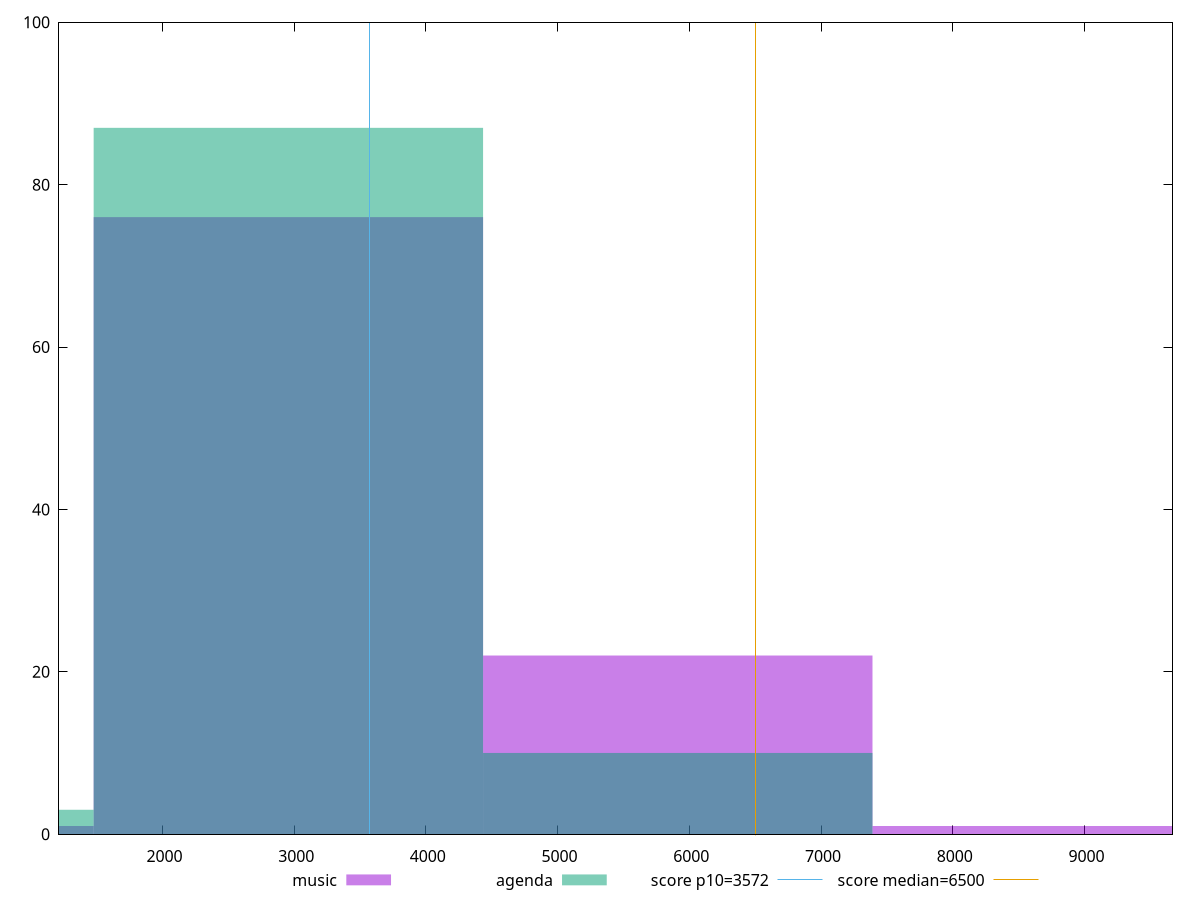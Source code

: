 reset

$music <<EOF
2956.229202065484 76
5912.458404130968 22
0 1
8868.687606196452 1
EOF

$agenda <<EOF
2956.229202065484 87
5912.458404130968 10
0 3
EOF

set key outside below
set boxwidth 2956.229202065484
set xrange [1215.082:9668.05]
set yrange [0:100]
set trange [0:100]
set style fill transparent solid 0.5 noborder

set parametric
set terminal svg size 640, 500 enhanced background rgb 'white'
set output "reports/report_00028_2021-02-24T12-49-42.674Z/first-cpu-idle/comparison/histogram/0_vs_1.svg"

plot $music title "music" with boxes, \
     $agenda title "agenda" with boxes, \
     3572,t title "score p10=3572", \
     6500,t title "score median=6500"

reset
